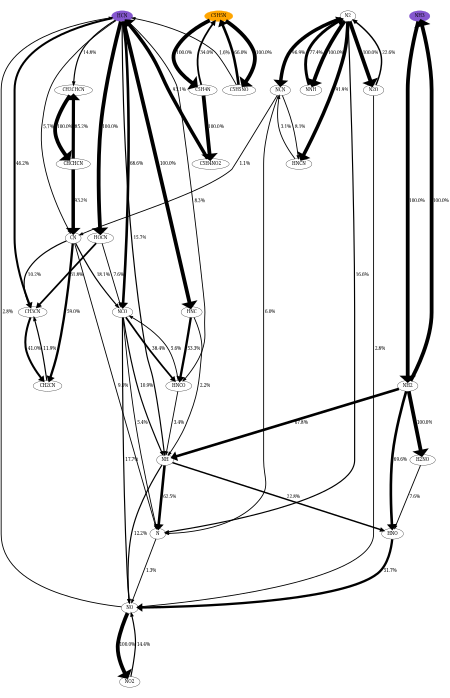 digraph {
    graph [b="0,0,1558,558", rankdir=TB, center=true, splines=True, size="3,5!", dpi=400, ratio="fill"];
	NO -> NO2 [label=" 100.0%" fontcolor=black fontname=serif fontsize=16 penwidth=13]
	NO -> HCN [label=" 2.8%" fontcolor=black fontname=serif fontsize=16 penwidth=3]
	HCN -> NH [label=" 15.7%" fontcolor=black fontname=serif fontsize=16 penwidth=4]
	HCN -> HNC [label=" 100.0%" fontcolor=black fontname=serif fontsize=16 penwidth=13]
	HCN -> CN [label=" 5.7%" fontcolor=black fontname=serif fontsize=16 penwidth=3]
	HCN -> HNCO [label=" 8.3%" fontcolor=black fontname=serif fontsize=16 penwidth=3]
	HCN -> NCO [label=" 68.6%" fontcolor=black fontname=serif fontsize=16 penwidth=9]
	HCN -> CH2CHCN [label=" 14.8%" fontcolor=black fontname=serif fontsize=16 penwidth=4]
	HCN -> HOCN [label=" 100.0%" fontcolor=black fontname=serif fontsize=16 penwidth=13]
	HCN -> CH3CN [label=" 46.2%" fontcolor=black fontname=serif fontsize=16 penwidth=7]
	C5H5N -> C5H4N [label=" 100.0%" fontcolor=black fontname=serif fontsize=16 penwidth=13]
	C5H5N -> C5H5NO [label=" 100.0%" fontcolor=black fontname=serif fontsize=16 penwidth=13]
	NO2 -> NO [label=" 14.4%" fontcolor=black fontname=serif fontsize=16 penwidth=4]
	N2 -> NNH [label=" 100.0%" fontcolor=black fontname=serif fontsize=16 penwidth=13]
	N2 -> N [label=" 16.6%" fontcolor=black fontname=serif fontsize=16 penwidth=4]
	N2 -> N2O [label=" 100.0%" fontcolor=black fontname=serif fontsize=16 penwidth=13]
	N2 -> NCN [label=" 96.9%" fontcolor=black fontname=serif fontsize=16 penwidth=12]
	N2 -> HNCN [label=" 91.9%" fontcolor=black fontname=serif fontsize=16 penwidth=12]
	NH3 -> NH2 [label=" 100.0%" fontcolor=black fontname=serif fontsize=16 penwidth=13]
	NH -> HNO [label=" 22.8%" fontcolor=black fontname=serif fontsize=16 penwidth=5]
	NH -> N [label=" 62.5%" fontcolor=black fontname=serif fontsize=16 penwidth=9]
	NH -> NO [label=" 12.2%" fontcolor=black fontname=serif fontsize=16 penwidth=4]
	HNC -> NH [label=" 2.2%" fontcolor=black fontname=serif fontsize=16 penwidth=3]
	HNC -> HNCO [label=" 53.3%" fontcolor=black fontname=serif fontsize=16 penwidth=8]
	CN -> N [label=" 9.6%" fontcolor=black fontname=serif fontsize=16 penwidth=3]
	CN -> NCO [label=" 18.1%" fontcolor=black fontname=serif fontsize=16 penwidth=4]
	CN -> CH3CN [label=" 10.2%" fontcolor=black fontname=serif fontsize=16 penwidth=4]
	CN -> CH2CN [label=" 59.0%" fontcolor=black fontname=serif fontsize=16 penwidth=8]
	HNCO -> NH [label=" 3.4%" fontcolor=black fontname=serif fontsize=16 penwidth=3]
	HNCO -> NCO [label=" 5.6%" fontcolor=black fontname=serif fontsize=16 penwidth=3]
	NCO -> NH [label=" 10.9%" fontcolor=black fontname=serif fontsize=16 penwidth=4]
	NCO -> N [label=" 5.4%" fontcolor=black fontname=serif fontsize=16 penwidth=3]
	NCO -> NO [label=" 17.7%" fontcolor=black fontname=serif fontsize=16 penwidth=4]
	NCO -> HNCO [label=" 38.4%" fontcolor=black fontname=serif fontsize=16 penwidth=6]
	CH2CHCN -> CHCHCN [label=" 100.0%" fontcolor=black fontname=serif fontsize=16 penwidth=13]
	HOCN -> NCO [label=" 7.6%" fontcolor=black fontname=serif fontsize=16 penwidth=3]
	HOCN -> CH3CN [label=" 31.8%" fontcolor=black fontname=serif fontsize=16 penwidth=6]
	CH3CN -> CH2CN [label=" 41.0%" fontcolor=black fontname=serif fontsize=16 penwidth=7]
	C5H4N -> C5H5N [label=" 34.0%" fontcolor=black fontname=serif fontsize=16 penwidth=6]
	C5H4N -> C5H4NO2 [label=" 100.0%" fontcolor=black fontname=serif fontsize=16 penwidth=13]
	C5H5NO -> HCN [label=" 1.6%" fontcolor=black fontname=serif fontsize=16 penwidth=3]
	C5H5NO -> C5H5N [label=" 66.0%" fontcolor=black fontname=serif fontsize=16 penwidth=9]
	NNH -> N2 [label=" 77.4%" fontcolor=black fontname=serif fontsize=16 penwidth=10]
	N -> NO [label=" 1.3%" fontcolor=black fontname=serif fontsize=16 penwidth=3]
	N2O -> N2 [label=" 22.6%" fontcolor=black fontname=serif fontsize=16 penwidth=5]
	N2O -> NO [label=" 2.8%" fontcolor=black fontname=serif fontsize=16 penwidth=3]
	NCN -> N [label=" 6.0%" fontcolor=black fontname=serif fontsize=16 penwidth=3]
	NCN -> CN [label=" 1.1%" fontcolor=black fontname=serif fontsize=16 penwidth=3]
	NCN -> HNCN [label=" 8.1%" fontcolor=black fontname=serif fontsize=16 penwidth=3]
	HNCN -> NCN [label=" 3.1%" fontcolor=black fontname=serif fontsize=16 penwidth=3]
	NH2 -> NH [label=" 67.8%" fontcolor=black fontname=serif fontsize=16 penwidth=9]
	NH2 -> HNO [label=" 69.6%" fontcolor=black fontname=serif fontsize=16 penwidth=9]
	NH2 -> H2NO [label=" 100.0%" fontcolor=black fontname=serif fontsize=16 penwidth=13]
	NH2 -> NH3 [label=" 100.0%" fontcolor=black fontname=serif fontsize=16 penwidth=13]
	HNO -> NO [label=" 51.7%" fontcolor=black fontname=serif fontsize=16 penwidth=8]
	CH2CN -> CH3CN [label=" 11.9%" fontcolor=black fontname=serif fontsize=16 penwidth=4]
	CHCHCN -> CN [label=" 93.2%" fontcolor=black fontname=serif fontsize=16 penwidth=12]
	CHCHCN -> CH2CHCN [label=" 85.2%" fontcolor=black fontname=serif fontsize=16 penwidth=11]
	C5H4NO2 -> HCN [label=" 93.1%" fontcolor=black fontname=serif fontsize=16 penwidth=12]
	H2NO -> HNO [label=" 7.6%" fontcolor=black fontname=serif fontsize=16 penwidth=3]
	NO [fontname=serif fontsize=16]
	HCN [fontname=serif fontsize=16]
	C5H5N [fontname=serif fontsize=16]
	NO2 [fontname=serif fontsize=16]
	N2 [fontname=serif fontsize=16]
	NH3 [fontname=serif fontsize=16]
	NH [fontname=serif fontsize=16]
	HNC [fontname=serif fontsize=16]
	CN [fontname=serif fontsize=16]
	HNCO [fontname=serif fontsize=16]
	NCO [fontname=serif fontsize=16]
	CH2CHCN [fontname=serif fontsize=16]
	HOCN [fontname=serif fontsize=16]
	CH3CN [fontname=serif fontsize=16]
	C5H4N [fontname=serif fontsize=16]
	C5H5NO [fontname=serif fontsize=16]
	NNH [fontname=serif fontsize=16]
	N [fontname=serif fontsize=16]
	N2O [fontname=serif fontsize=16]
	NCN [fontname=serif fontsize=16]
	HNCN [fontname=serif fontsize=16]
	NH2 [fontname=serif fontsize=16]
	HNO [fontname=serif fontsize=16]
	CH2CN [fontname=serif fontsize=16]
	CHCHCN [fontname=serif fontsize=16]
	C5H4NO2 [fontname=serif fontsize=16]
	H2NO [fontname=serif fontsize=16]
	HCN [color="#500dbab1" fillcolor="#500dbab1" style=filled]
	NH3 [color="#500dbab1" fillcolor="#500dbab1" style=filled]
	C5H5N [color=orange fillcolor=orange style=filled]

    {rank="source"; C5H5N,NH3,HCN,N2}
}